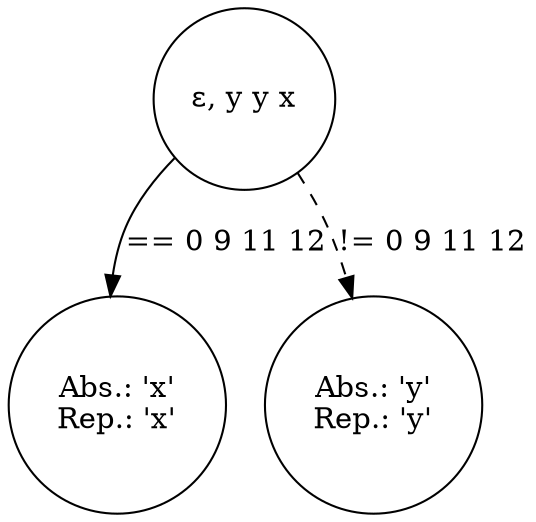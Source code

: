 digraph g {

	s0 [shape="circle" label="ε, y y x"];
	s1 [shape="circle" label="Abs.: 'x'
Rep.: 'x'"];
	s2 [shape="circle" label="Abs.: 'y'
Rep.: 'y'"];
	s0 -> s1 [label="== 0 9 11 12"];
	s0 -> s2 [style="dashed" label="!= 0 9 11 12"];

}
